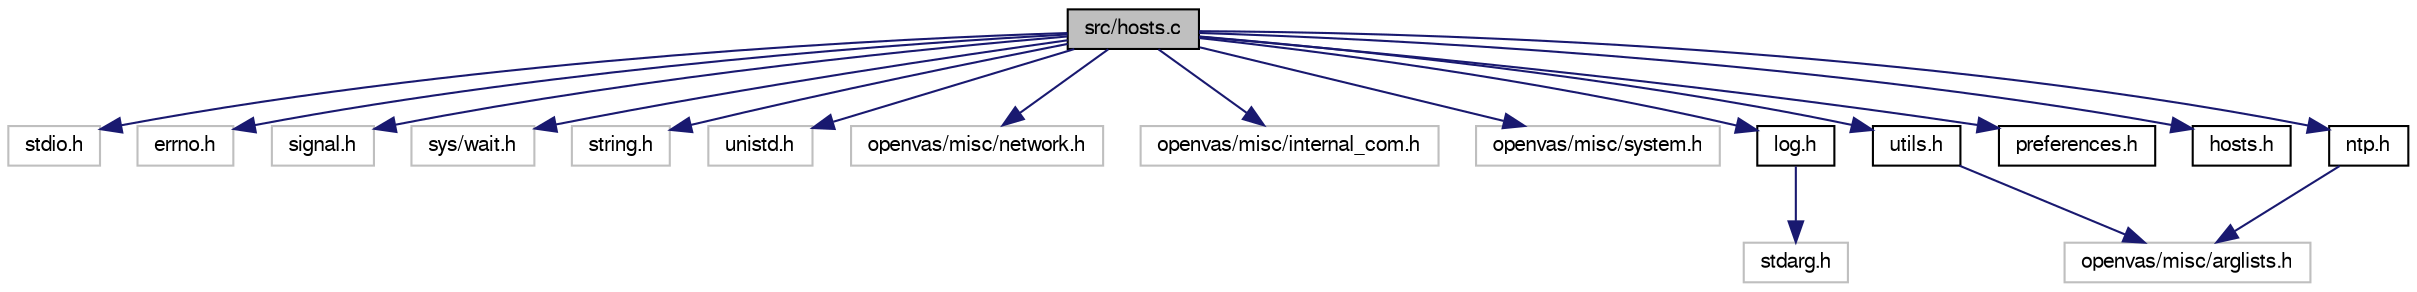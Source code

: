 digraph G
{
  bgcolor="transparent";
  edge [fontname="FreeSans",fontsize="10",labelfontname="FreeSans",labelfontsize="10"];
  node [fontname="FreeSans",fontsize="10",shape=record];
  Node1 [label="src/hosts.c",height=0.2,width=0.4,color="black", fillcolor="grey75", style="filled" fontcolor="black"];
  Node1 -> Node2 [color="midnightblue",fontsize="10",style="solid",fontname="FreeSans"];
  Node2 [label="stdio.h",height=0.2,width=0.4,color="grey75"];
  Node1 -> Node3 [color="midnightblue",fontsize="10",style="solid",fontname="FreeSans"];
  Node3 [label="errno.h",height=0.2,width=0.4,color="grey75"];
  Node1 -> Node4 [color="midnightblue",fontsize="10",style="solid",fontname="FreeSans"];
  Node4 [label="signal.h",height=0.2,width=0.4,color="grey75"];
  Node1 -> Node5 [color="midnightblue",fontsize="10",style="solid",fontname="FreeSans"];
  Node5 [label="sys/wait.h",height=0.2,width=0.4,color="grey75"];
  Node1 -> Node6 [color="midnightblue",fontsize="10",style="solid",fontname="FreeSans"];
  Node6 [label="string.h",height=0.2,width=0.4,color="grey75"];
  Node1 -> Node7 [color="midnightblue",fontsize="10",style="solid",fontname="FreeSans"];
  Node7 [label="unistd.h",height=0.2,width=0.4,color="grey75"];
  Node1 -> Node8 [color="midnightblue",fontsize="10",style="solid",fontname="FreeSans"];
  Node8 [label="openvas/misc/network.h",height=0.2,width=0.4,color="grey75"];
  Node1 -> Node9 [color="midnightblue",fontsize="10",style="solid",fontname="FreeSans"];
  Node9 [label="openvas/misc/internal_com.h",height=0.2,width=0.4,color="grey75"];
  Node1 -> Node10 [color="midnightblue",fontsize="10",style="solid",fontname="FreeSans"];
  Node10 [label="openvas/misc/system.h",height=0.2,width=0.4,color="grey75"];
  Node1 -> Node11 [color="midnightblue",fontsize="10",style="solid",fontname="FreeSans"];
  Node11 [label="utils.h",height=0.2,width=0.4,color="black",URL="$utils_8h.html"];
  Node11 -> Node12 [color="midnightblue",fontsize="10",style="solid",fontname="FreeSans"];
  Node12 [label="openvas/misc/arglists.h",height=0.2,width=0.4,color="grey75"];
  Node1 -> Node13 [color="midnightblue",fontsize="10",style="solid",fontname="FreeSans"];
  Node13 [label="log.h",height=0.2,width=0.4,color="black",URL="$log_8h.html"];
  Node13 -> Node14 [color="midnightblue",fontsize="10",style="solid",fontname="FreeSans"];
  Node14 [label="stdarg.h",height=0.2,width=0.4,color="grey75"];
  Node1 -> Node15 [color="midnightblue",fontsize="10",style="solid",fontname="FreeSans"];
  Node15 [label="preferences.h",height=0.2,width=0.4,color="black",URL="$preferences_8h.html"];
  Node1 -> Node16 [color="midnightblue",fontsize="10",style="solid",fontname="FreeSans"];
  Node16 [label="hosts.h",height=0.2,width=0.4,color="black",URL="$hosts_8h.html"];
  Node1 -> Node17 [color="midnightblue",fontsize="10",style="solid",fontname="FreeSans"];
  Node17 [label="ntp.h",height=0.2,width=0.4,color="black",URL="$ntp_8h.html"];
  Node17 -> Node12 [color="midnightblue",fontsize="10",style="solid",fontname="FreeSans"];
}
